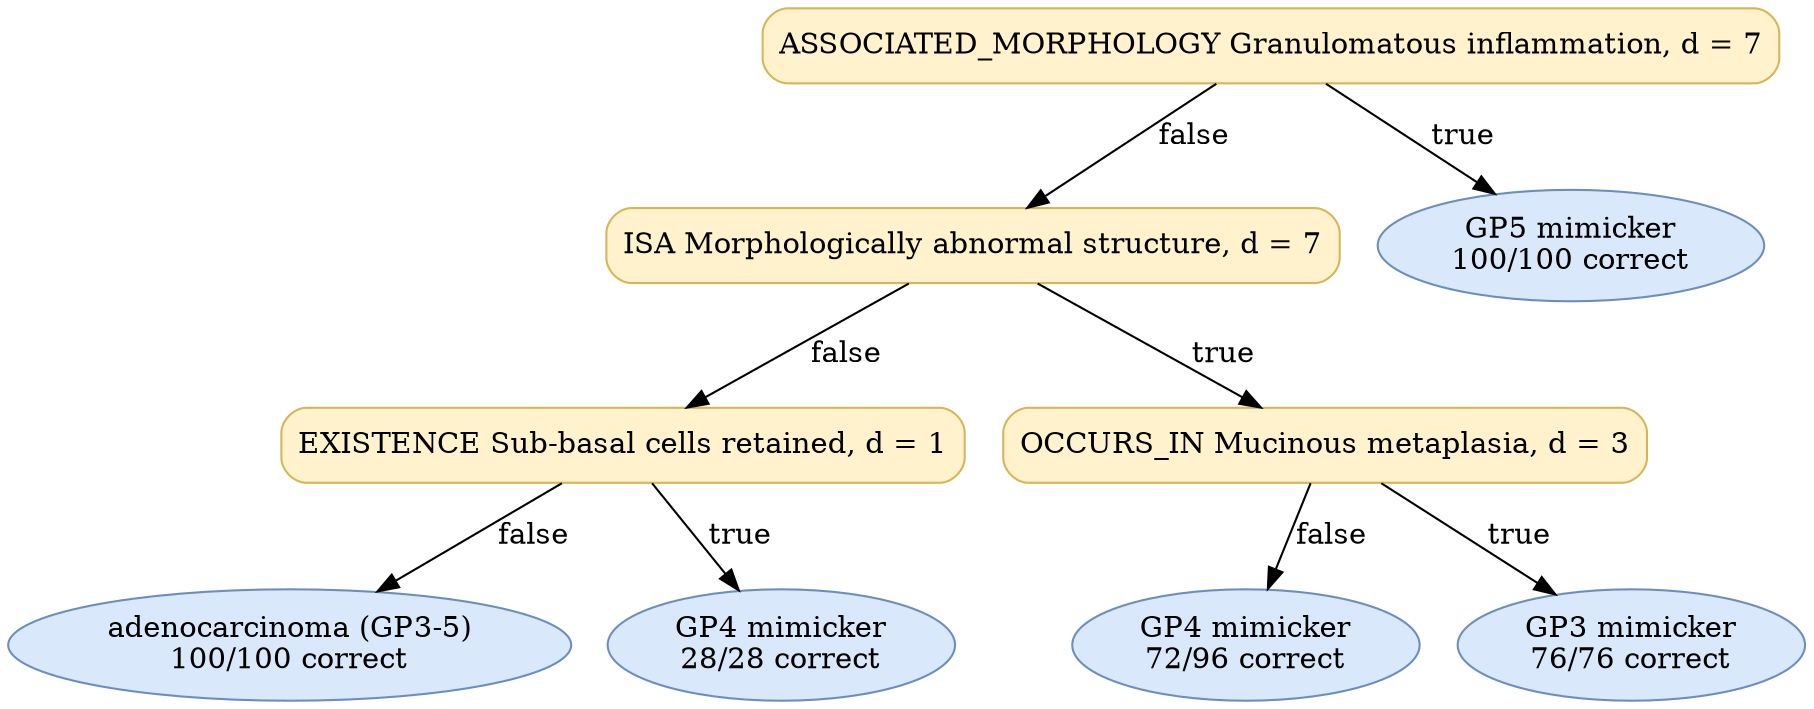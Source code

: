 digraph "DT" {
fontname="Times-Roman";
label="";
node [fontname="Times-Roman"];
Node1 [color="#D6B656", fillcolor="#FFF2CC", label="ASSOCIATED_MORPHOLOGY Granulomatous inflammation, d = 7", shape="box", style="rounded,filled"];
Node2 [color="#D6B656", fillcolor="#FFF2CC", label="ISA Morphologically abnormal structure, d = 7", shape="box", style="rounded,filled"];
Node3 [color="#D6B656", fillcolor="#FFF2CC", label="EXISTENCE Sub-basal cells retained, d = 1", shape="box", style="rounded,filled"];
Node4 [color="#6C8EBF", fillcolor="#DAE8FC", label=<adenocarcinoma (GP3-5)<br/>100/100 correct>, shape="ellipse", style="rounded,filled"];
Node5 [color="#6C8EBF", fillcolor="#DAE8FC", label=<GP4 mimicker<br/>28/28 correct>, shape="ellipse", style="rounded,filled"];
Node6 [color="#D6B656", fillcolor="#FFF2CC", label="OCCURS_IN Mucinous metaplasia, d = 3", shape="box", style="rounded,filled"];
Node7 [color="#6C8EBF", fillcolor="#DAE8FC", label=<GP4 mimicker<br/>72/96 correct>, shape="ellipse", style="rounded,filled"];
Node8 [color="#6C8EBF", fillcolor="#DAE8FC", label=<GP3 mimicker<br/>76/76 correct>, shape="ellipse", style="rounded,filled"];
Node9 [color="#6C8EBF", fillcolor="#DAE8FC", label=<GP5 mimicker<br/>100/100 correct>, shape="ellipse", style="rounded,filled"];
Node1 -> Node2  [key=0, label="false"];
Node1 -> Node9  [key=0, label="true"];
Node2 -> Node3  [key=0, label="false"];
Node2 -> Node6  [key=0, label="true"];
Node3 -> Node4  [key=0, label="false"];
Node3 -> Node5  [key=0, label="true"];
Node6 -> Node7  [key=0, label="false"];
Node6 -> Node8  [key=0, label="true"];
}
